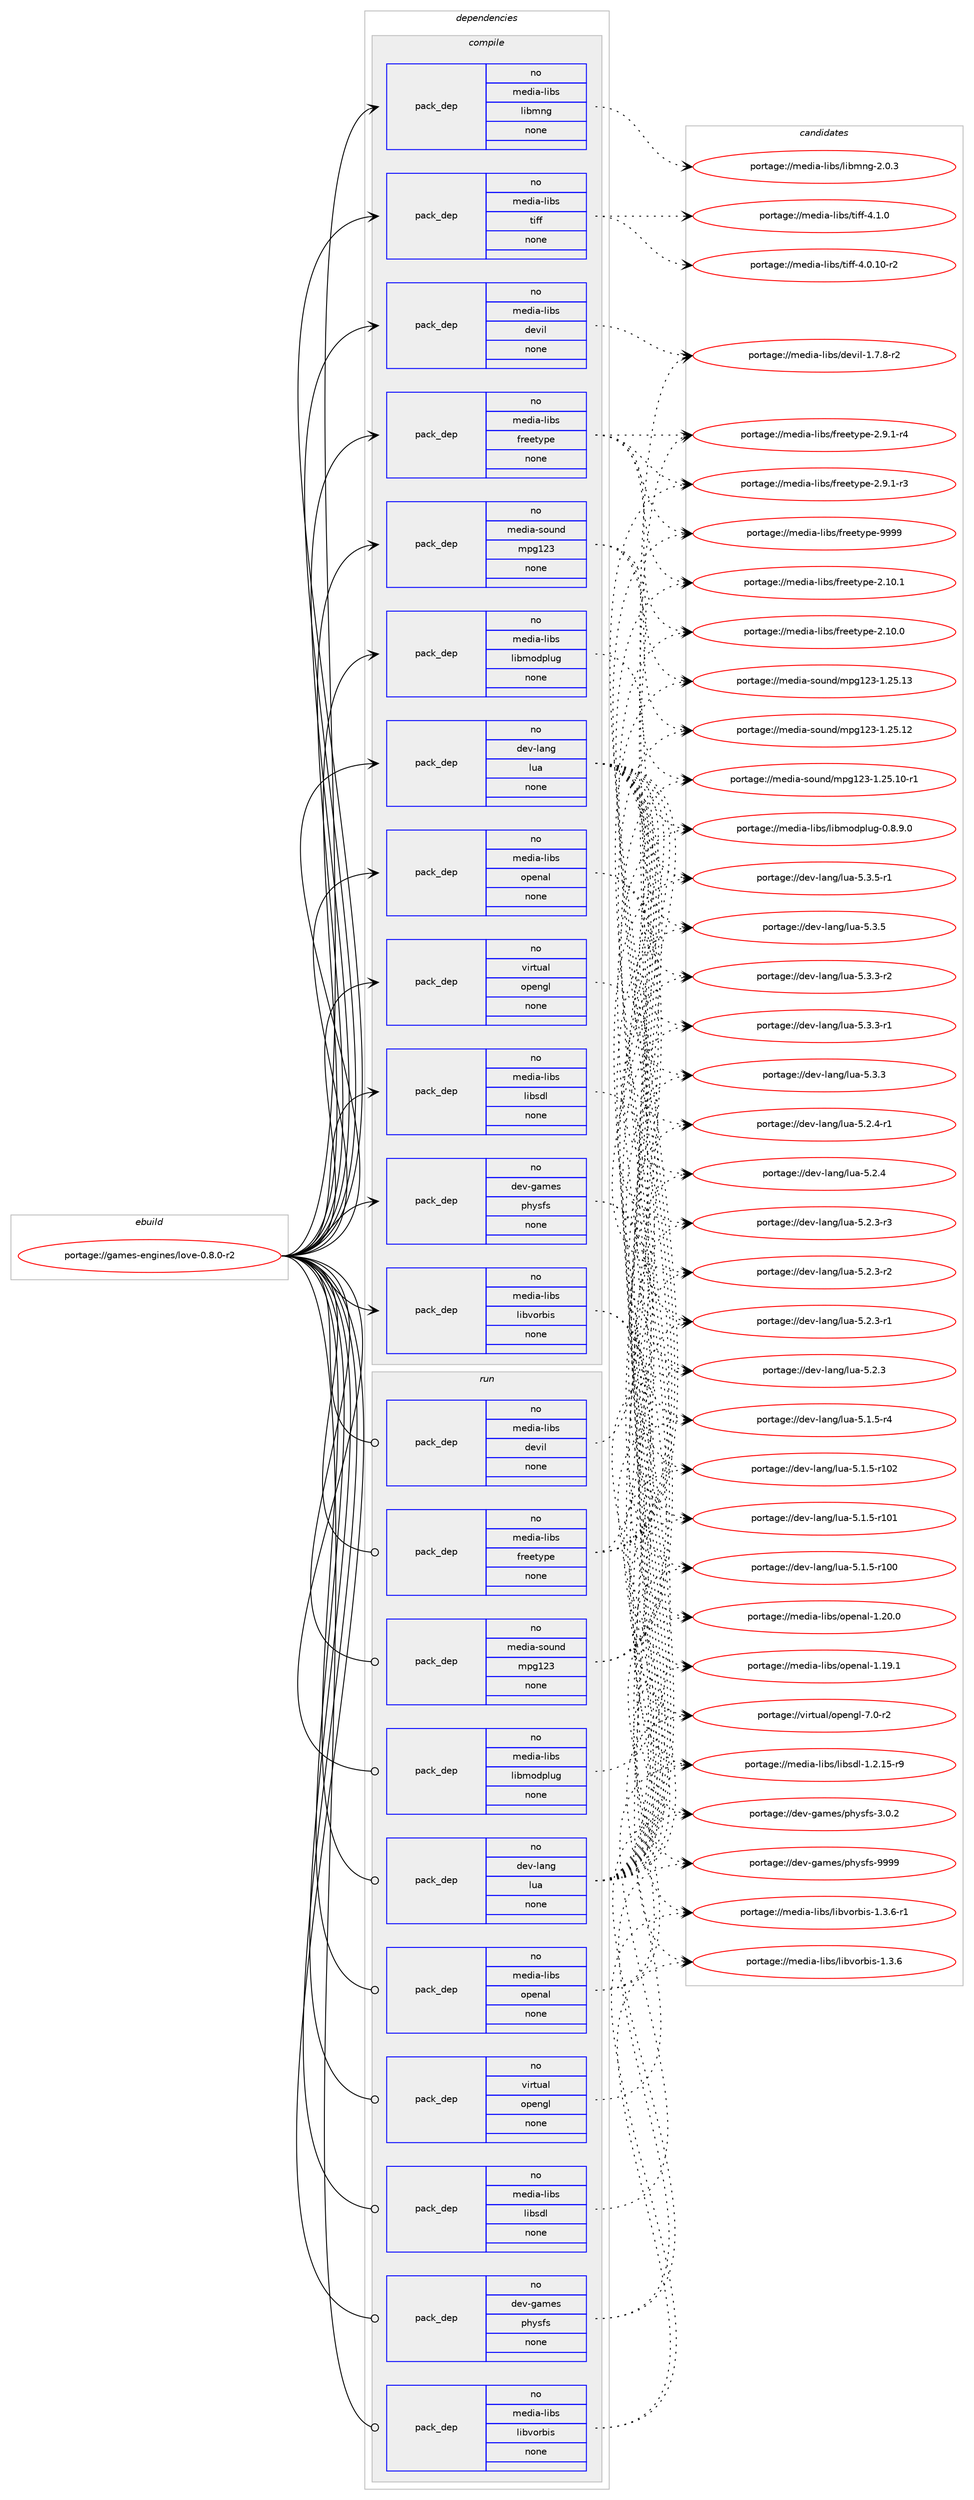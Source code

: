 digraph prolog {

# *************
# Graph options
# *************

newrank=true;
concentrate=true;
compound=true;
graph [rankdir=LR,fontname=Helvetica,fontsize=10,ranksep=1.5];#, ranksep=2.5, nodesep=0.2];
edge  [arrowhead=vee];
node  [fontname=Helvetica,fontsize=10];

# **********
# The ebuild
# **********

subgraph cluster_leftcol {
color=gray;
rank=same;
label=<<i>ebuild</i>>;
id [label="portage://games-engines/love-0.8.0-r2", color=red, width=4, href="../games-engines/love-0.8.0-r2.svg"];
}

# ****************
# The dependencies
# ****************

subgraph cluster_midcol {
color=gray;
label=<<i>dependencies</i>>;
subgraph cluster_compile {
fillcolor="#eeeeee";
style=filled;
label=<<i>compile</i>>;
subgraph pack222820 {
dependency286923 [label=<<TABLE BORDER="0" CELLBORDER="1" CELLSPACING="0" CELLPADDING="4" WIDTH="220"><TR><TD ROWSPAN="6" CELLPADDING="30">pack_dep</TD></TR><TR><TD WIDTH="110">no</TD></TR><TR><TD>dev-games</TD></TR><TR><TD>physfs</TD></TR><TR><TD>none</TD></TR><TR><TD></TD></TR></TABLE>>, shape=none, color=blue];
}
id:e -> dependency286923:w [weight=20,style="solid",arrowhead="vee"];
subgraph pack222821 {
dependency286924 [label=<<TABLE BORDER="0" CELLBORDER="1" CELLSPACING="0" CELLPADDING="4" WIDTH="220"><TR><TD ROWSPAN="6" CELLPADDING="30">pack_dep</TD></TR><TR><TD WIDTH="110">no</TD></TR><TR><TD>dev-lang</TD></TR><TR><TD>lua</TD></TR><TR><TD>none</TD></TR><TR><TD></TD></TR></TABLE>>, shape=none, color=blue];
}
id:e -> dependency286924:w [weight=20,style="solid",arrowhead="vee"];
subgraph pack222822 {
dependency286925 [label=<<TABLE BORDER="0" CELLBORDER="1" CELLSPACING="0" CELLPADDING="4" WIDTH="220"><TR><TD ROWSPAN="6" CELLPADDING="30">pack_dep</TD></TR><TR><TD WIDTH="110">no</TD></TR><TR><TD>media-libs</TD></TR><TR><TD>devil</TD></TR><TR><TD>none</TD></TR><TR><TD></TD></TR></TABLE>>, shape=none, color=blue];
}
id:e -> dependency286925:w [weight=20,style="solid",arrowhead="vee"];
subgraph pack222823 {
dependency286926 [label=<<TABLE BORDER="0" CELLBORDER="1" CELLSPACING="0" CELLPADDING="4" WIDTH="220"><TR><TD ROWSPAN="6" CELLPADDING="30">pack_dep</TD></TR><TR><TD WIDTH="110">no</TD></TR><TR><TD>media-libs</TD></TR><TR><TD>freetype</TD></TR><TR><TD>none</TD></TR><TR><TD></TD></TR></TABLE>>, shape=none, color=blue];
}
id:e -> dependency286926:w [weight=20,style="solid",arrowhead="vee"];
subgraph pack222824 {
dependency286927 [label=<<TABLE BORDER="0" CELLBORDER="1" CELLSPACING="0" CELLPADDING="4" WIDTH="220"><TR><TD ROWSPAN="6" CELLPADDING="30">pack_dep</TD></TR><TR><TD WIDTH="110">no</TD></TR><TR><TD>media-libs</TD></TR><TR><TD>libmng</TD></TR><TR><TD>none</TD></TR><TR><TD></TD></TR></TABLE>>, shape=none, color=blue];
}
id:e -> dependency286927:w [weight=20,style="solid",arrowhead="vee"];
subgraph pack222825 {
dependency286928 [label=<<TABLE BORDER="0" CELLBORDER="1" CELLSPACING="0" CELLPADDING="4" WIDTH="220"><TR><TD ROWSPAN="6" CELLPADDING="30">pack_dep</TD></TR><TR><TD WIDTH="110">no</TD></TR><TR><TD>media-libs</TD></TR><TR><TD>libmodplug</TD></TR><TR><TD>none</TD></TR><TR><TD></TD></TR></TABLE>>, shape=none, color=blue];
}
id:e -> dependency286928:w [weight=20,style="solid",arrowhead="vee"];
subgraph pack222826 {
dependency286929 [label=<<TABLE BORDER="0" CELLBORDER="1" CELLSPACING="0" CELLPADDING="4" WIDTH="220"><TR><TD ROWSPAN="6" CELLPADDING="30">pack_dep</TD></TR><TR><TD WIDTH="110">no</TD></TR><TR><TD>media-libs</TD></TR><TR><TD>libsdl</TD></TR><TR><TD>none</TD></TR><TR><TD></TD></TR></TABLE>>, shape=none, color=blue];
}
id:e -> dependency286929:w [weight=20,style="solid",arrowhead="vee"];
subgraph pack222827 {
dependency286930 [label=<<TABLE BORDER="0" CELLBORDER="1" CELLSPACING="0" CELLPADDING="4" WIDTH="220"><TR><TD ROWSPAN="6" CELLPADDING="30">pack_dep</TD></TR><TR><TD WIDTH="110">no</TD></TR><TR><TD>media-libs</TD></TR><TR><TD>libvorbis</TD></TR><TR><TD>none</TD></TR><TR><TD></TD></TR></TABLE>>, shape=none, color=blue];
}
id:e -> dependency286930:w [weight=20,style="solid",arrowhead="vee"];
subgraph pack222828 {
dependency286931 [label=<<TABLE BORDER="0" CELLBORDER="1" CELLSPACING="0" CELLPADDING="4" WIDTH="220"><TR><TD ROWSPAN="6" CELLPADDING="30">pack_dep</TD></TR><TR><TD WIDTH="110">no</TD></TR><TR><TD>media-libs</TD></TR><TR><TD>openal</TD></TR><TR><TD>none</TD></TR><TR><TD></TD></TR></TABLE>>, shape=none, color=blue];
}
id:e -> dependency286931:w [weight=20,style="solid",arrowhead="vee"];
subgraph pack222829 {
dependency286932 [label=<<TABLE BORDER="0" CELLBORDER="1" CELLSPACING="0" CELLPADDING="4" WIDTH="220"><TR><TD ROWSPAN="6" CELLPADDING="30">pack_dep</TD></TR><TR><TD WIDTH="110">no</TD></TR><TR><TD>media-libs</TD></TR><TR><TD>tiff</TD></TR><TR><TD>none</TD></TR><TR><TD></TD></TR></TABLE>>, shape=none, color=blue];
}
id:e -> dependency286932:w [weight=20,style="solid",arrowhead="vee"];
subgraph pack222830 {
dependency286933 [label=<<TABLE BORDER="0" CELLBORDER="1" CELLSPACING="0" CELLPADDING="4" WIDTH="220"><TR><TD ROWSPAN="6" CELLPADDING="30">pack_dep</TD></TR><TR><TD WIDTH="110">no</TD></TR><TR><TD>media-sound</TD></TR><TR><TD>mpg123</TD></TR><TR><TD>none</TD></TR><TR><TD></TD></TR></TABLE>>, shape=none, color=blue];
}
id:e -> dependency286933:w [weight=20,style="solid",arrowhead="vee"];
subgraph pack222831 {
dependency286934 [label=<<TABLE BORDER="0" CELLBORDER="1" CELLSPACING="0" CELLPADDING="4" WIDTH="220"><TR><TD ROWSPAN="6" CELLPADDING="30">pack_dep</TD></TR><TR><TD WIDTH="110">no</TD></TR><TR><TD>virtual</TD></TR><TR><TD>opengl</TD></TR><TR><TD>none</TD></TR><TR><TD></TD></TR></TABLE>>, shape=none, color=blue];
}
id:e -> dependency286934:w [weight=20,style="solid",arrowhead="vee"];
}
subgraph cluster_compileandrun {
fillcolor="#eeeeee";
style=filled;
label=<<i>compile and run</i>>;
}
subgraph cluster_run {
fillcolor="#eeeeee";
style=filled;
label=<<i>run</i>>;
subgraph pack222832 {
dependency286935 [label=<<TABLE BORDER="0" CELLBORDER="1" CELLSPACING="0" CELLPADDING="4" WIDTH="220"><TR><TD ROWSPAN="6" CELLPADDING="30">pack_dep</TD></TR><TR><TD WIDTH="110">no</TD></TR><TR><TD>dev-games</TD></TR><TR><TD>physfs</TD></TR><TR><TD>none</TD></TR><TR><TD></TD></TR></TABLE>>, shape=none, color=blue];
}
id:e -> dependency286935:w [weight=20,style="solid",arrowhead="odot"];
subgraph pack222833 {
dependency286936 [label=<<TABLE BORDER="0" CELLBORDER="1" CELLSPACING="0" CELLPADDING="4" WIDTH="220"><TR><TD ROWSPAN="6" CELLPADDING="30">pack_dep</TD></TR><TR><TD WIDTH="110">no</TD></TR><TR><TD>dev-lang</TD></TR><TR><TD>lua</TD></TR><TR><TD>none</TD></TR><TR><TD></TD></TR></TABLE>>, shape=none, color=blue];
}
id:e -> dependency286936:w [weight=20,style="solid",arrowhead="odot"];
subgraph pack222834 {
dependency286937 [label=<<TABLE BORDER="0" CELLBORDER="1" CELLSPACING="0" CELLPADDING="4" WIDTH="220"><TR><TD ROWSPAN="6" CELLPADDING="30">pack_dep</TD></TR><TR><TD WIDTH="110">no</TD></TR><TR><TD>media-libs</TD></TR><TR><TD>devil</TD></TR><TR><TD>none</TD></TR><TR><TD></TD></TR></TABLE>>, shape=none, color=blue];
}
id:e -> dependency286937:w [weight=20,style="solid",arrowhead="odot"];
subgraph pack222835 {
dependency286938 [label=<<TABLE BORDER="0" CELLBORDER="1" CELLSPACING="0" CELLPADDING="4" WIDTH="220"><TR><TD ROWSPAN="6" CELLPADDING="30">pack_dep</TD></TR><TR><TD WIDTH="110">no</TD></TR><TR><TD>media-libs</TD></TR><TR><TD>freetype</TD></TR><TR><TD>none</TD></TR><TR><TD></TD></TR></TABLE>>, shape=none, color=blue];
}
id:e -> dependency286938:w [weight=20,style="solid",arrowhead="odot"];
subgraph pack222836 {
dependency286939 [label=<<TABLE BORDER="0" CELLBORDER="1" CELLSPACING="0" CELLPADDING="4" WIDTH="220"><TR><TD ROWSPAN="6" CELLPADDING="30">pack_dep</TD></TR><TR><TD WIDTH="110">no</TD></TR><TR><TD>media-libs</TD></TR><TR><TD>libmodplug</TD></TR><TR><TD>none</TD></TR><TR><TD></TD></TR></TABLE>>, shape=none, color=blue];
}
id:e -> dependency286939:w [weight=20,style="solid",arrowhead="odot"];
subgraph pack222837 {
dependency286940 [label=<<TABLE BORDER="0" CELLBORDER="1" CELLSPACING="0" CELLPADDING="4" WIDTH="220"><TR><TD ROWSPAN="6" CELLPADDING="30">pack_dep</TD></TR><TR><TD WIDTH="110">no</TD></TR><TR><TD>media-libs</TD></TR><TR><TD>libsdl</TD></TR><TR><TD>none</TD></TR><TR><TD></TD></TR></TABLE>>, shape=none, color=blue];
}
id:e -> dependency286940:w [weight=20,style="solid",arrowhead="odot"];
subgraph pack222838 {
dependency286941 [label=<<TABLE BORDER="0" CELLBORDER="1" CELLSPACING="0" CELLPADDING="4" WIDTH="220"><TR><TD ROWSPAN="6" CELLPADDING="30">pack_dep</TD></TR><TR><TD WIDTH="110">no</TD></TR><TR><TD>media-libs</TD></TR><TR><TD>libvorbis</TD></TR><TR><TD>none</TD></TR><TR><TD></TD></TR></TABLE>>, shape=none, color=blue];
}
id:e -> dependency286941:w [weight=20,style="solid",arrowhead="odot"];
subgraph pack222839 {
dependency286942 [label=<<TABLE BORDER="0" CELLBORDER="1" CELLSPACING="0" CELLPADDING="4" WIDTH="220"><TR><TD ROWSPAN="6" CELLPADDING="30">pack_dep</TD></TR><TR><TD WIDTH="110">no</TD></TR><TR><TD>media-libs</TD></TR><TR><TD>openal</TD></TR><TR><TD>none</TD></TR><TR><TD></TD></TR></TABLE>>, shape=none, color=blue];
}
id:e -> dependency286942:w [weight=20,style="solid",arrowhead="odot"];
subgraph pack222840 {
dependency286943 [label=<<TABLE BORDER="0" CELLBORDER="1" CELLSPACING="0" CELLPADDING="4" WIDTH="220"><TR><TD ROWSPAN="6" CELLPADDING="30">pack_dep</TD></TR><TR><TD WIDTH="110">no</TD></TR><TR><TD>media-sound</TD></TR><TR><TD>mpg123</TD></TR><TR><TD>none</TD></TR><TR><TD></TD></TR></TABLE>>, shape=none, color=blue];
}
id:e -> dependency286943:w [weight=20,style="solid",arrowhead="odot"];
subgraph pack222841 {
dependency286944 [label=<<TABLE BORDER="0" CELLBORDER="1" CELLSPACING="0" CELLPADDING="4" WIDTH="220"><TR><TD ROWSPAN="6" CELLPADDING="30">pack_dep</TD></TR><TR><TD WIDTH="110">no</TD></TR><TR><TD>virtual</TD></TR><TR><TD>opengl</TD></TR><TR><TD>none</TD></TR><TR><TD></TD></TR></TABLE>>, shape=none, color=blue];
}
id:e -> dependency286944:w [weight=20,style="solid",arrowhead="odot"];
}
}

# **************
# The candidates
# **************

subgraph cluster_choices {
rank=same;
color=gray;
label=<<i>candidates</i>>;

subgraph choice222820 {
color=black;
nodesep=1;
choice1001011184510397109101115471121041211151021154557575757 [label="portage://dev-games/physfs-9999", color=red, width=4,href="../dev-games/physfs-9999.svg"];
choice100101118451039710910111547112104121115102115455146484650 [label="portage://dev-games/physfs-3.0.2", color=red, width=4,href="../dev-games/physfs-3.0.2.svg"];
dependency286923:e -> choice1001011184510397109101115471121041211151021154557575757:w [style=dotted,weight="100"];
dependency286923:e -> choice100101118451039710910111547112104121115102115455146484650:w [style=dotted,weight="100"];
}
subgraph choice222821 {
color=black;
nodesep=1;
choice100101118451089711010347108117974553465146534511449 [label="portage://dev-lang/lua-5.3.5-r1", color=red, width=4,href="../dev-lang/lua-5.3.5-r1.svg"];
choice10010111845108971101034710811797455346514653 [label="portage://dev-lang/lua-5.3.5", color=red, width=4,href="../dev-lang/lua-5.3.5.svg"];
choice100101118451089711010347108117974553465146514511450 [label="portage://dev-lang/lua-5.3.3-r2", color=red, width=4,href="../dev-lang/lua-5.3.3-r2.svg"];
choice100101118451089711010347108117974553465146514511449 [label="portage://dev-lang/lua-5.3.3-r1", color=red, width=4,href="../dev-lang/lua-5.3.3-r1.svg"];
choice10010111845108971101034710811797455346514651 [label="portage://dev-lang/lua-5.3.3", color=red, width=4,href="../dev-lang/lua-5.3.3.svg"];
choice100101118451089711010347108117974553465046524511449 [label="portage://dev-lang/lua-5.2.4-r1", color=red, width=4,href="../dev-lang/lua-5.2.4-r1.svg"];
choice10010111845108971101034710811797455346504652 [label="portage://dev-lang/lua-5.2.4", color=red, width=4,href="../dev-lang/lua-5.2.4.svg"];
choice100101118451089711010347108117974553465046514511451 [label="portage://dev-lang/lua-5.2.3-r3", color=red, width=4,href="../dev-lang/lua-5.2.3-r3.svg"];
choice100101118451089711010347108117974553465046514511450 [label="portage://dev-lang/lua-5.2.3-r2", color=red, width=4,href="../dev-lang/lua-5.2.3-r2.svg"];
choice100101118451089711010347108117974553465046514511449 [label="portage://dev-lang/lua-5.2.3-r1", color=red, width=4,href="../dev-lang/lua-5.2.3-r1.svg"];
choice10010111845108971101034710811797455346504651 [label="portage://dev-lang/lua-5.2.3", color=red, width=4,href="../dev-lang/lua-5.2.3.svg"];
choice100101118451089711010347108117974553464946534511452 [label="portage://dev-lang/lua-5.1.5-r4", color=red, width=4,href="../dev-lang/lua-5.1.5-r4.svg"];
choice1001011184510897110103471081179745534649465345114494850 [label="portage://dev-lang/lua-5.1.5-r102", color=red, width=4,href="../dev-lang/lua-5.1.5-r102.svg"];
choice1001011184510897110103471081179745534649465345114494849 [label="portage://dev-lang/lua-5.1.5-r101", color=red, width=4,href="../dev-lang/lua-5.1.5-r101.svg"];
choice1001011184510897110103471081179745534649465345114494848 [label="portage://dev-lang/lua-5.1.5-r100", color=red, width=4,href="../dev-lang/lua-5.1.5-r100.svg"];
dependency286924:e -> choice100101118451089711010347108117974553465146534511449:w [style=dotted,weight="100"];
dependency286924:e -> choice10010111845108971101034710811797455346514653:w [style=dotted,weight="100"];
dependency286924:e -> choice100101118451089711010347108117974553465146514511450:w [style=dotted,weight="100"];
dependency286924:e -> choice100101118451089711010347108117974553465146514511449:w [style=dotted,weight="100"];
dependency286924:e -> choice10010111845108971101034710811797455346514651:w [style=dotted,weight="100"];
dependency286924:e -> choice100101118451089711010347108117974553465046524511449:w [style=dotted,weight="100"];
dependency286924:e -> choice10010111845108971101034710811797455346504652:w [style=dotted,weight="100"];
dependency286924:e -> choice100101118451089711010347108117974553465046514511451:w [style=dotted,weight="100"];
dependency286924:e -> choice100101118451089711010347108117974553465046514511450:w [style=dotted,weight="100"];
dependency286924:e -> choice100101118451089711010347108117974553465046514511449:w [style=dotted,weight="100"];
dependency286924:e -> choice10010111845108971101034710811797455346504651:w [style=dotted,weight="100"];
dependency286924:e -> choice100101118451089711010347108117974553464946534511452:w [style=dotted,weight="100"];
dependency286924:e -> choice1001011184510897110103471081179745534649465345114494850:w [style=dotted,weight="100"];
dependency286924:e -> choice1001011184510897110103471081179745534649465345114494849:w [style=dotted,weight="100"];
dependency286924:e -> choice1001011184510897110103471081179745534649465345114494848:w [style=dotted,weight="100"];
}
subgraph choice222822 {
color=black;
nodesep=1;
choice109101100105974510810598115471001011181051084549465546564511450 [label="portage://media-libs/devil-1.7.8-r2", color=red, width=4,href="../media-libs/devil-1.7.8-r2.svg"];
dependency286925:e -> choice109101100105974510810598115471001011181051084549465546564511450:w [style=dotted,weight="100"];
}
subgraph choice222823 {
color=black;
nodesep=1;
choice109101100105974510810598115471021141011011161211121014557575757 [label="portage://media-libs/freetype-9999", color=red, width=4,href="../media-libs/freetype-9999.svg"];
choice109101100105974510810598115471021141011011161211121014550465746494511452 [label="portage://media-libs/freetype-2.9.1-r4", color=red, width=4,href="../media-libs/freetype-2.9.1-r4.svg"];
choice109101100105974510810598115471021141011011161211121014550465746494511451 [label="portage://media-libs/freetype-2.9.1-r3", color=red, width=4,href="../media-libs/freetype-2.9.1-r3.svg"];
choice1091011001059745108105981154710211410110111612111210145504649484649 [label="portage://media-libs/freetype-2.10.1", color=red, width=4,href="../media-libs/freetype-2.10.1.svg"];
choice1091011001059745108105981154710211410110111612111210145504649484648 [label="portage://media-libs/freetype-2.10.0", color=red, width=4,href="../media-libs/freetype-2.10.0.svg"];
dependency286926:e -> choice109101100105974510810598115471021141011011161211121014557575757:w [style=dotted,weight="100"];
dependency286926:e -> choice109101100105974510810598115471021141011011161211121014550465746494511452:w [style=dotted,weight="100"];
dependency286926:e -> choice109101100105974510810598115471021141011011161211121014550465746494511451:w [style=dotted,weight="100"];
dependency286926:e -> choice1091011001059745108105981154710211410110111612111210145504649484649:w [style=dotted,weight="100"];
dependency286926:e -> choice1091011001059745108105981154710211410110111612111210145504649484648:w [style=dotted,weight="100"];
}
subgraph choice222824 {
color=black;
nodesep=1;
choice1091011001059745108105981154710810598109110103455046484651 [label="portage://media-libs/libmng-2.0.3", color=red, width=4,href="../media-libs/libmng-2.0.3.svg"];
dependency286927:e -> choice1091011001059745108105981154710810598109110103455046484651:w [style=dotted,weight="100"];
}
subgraph choice222825 {
color=black;
nodesep=1;
choice10910110010597451081059811547108105981091111001121081171034548465646574648 [label="portage://media-libs/libmodplug-0.8.9.0", color=red, width=4,href="../media-libs/libmodplug-0.8.9.0.svg"];
dependency286928:e -> choice10910110010597451081059811547108105981091111001121081171034548465646574648:w [style=dotted,weight="100"];
}
subgraph choice222826 {
color=black;
nodesep=1;
choice1091011001059745108105981154710810598115100108454946504649534511457 [label="portage://media-libs/libsdl-1.2.15-r9", color=red, width=4,href="../media-libs/libsdl-1.2.15-r9.svg"];
dependency286929:e -> choice1091011001059745108105981154710810598115100108454946504649534511457:w [style=dotted,weight="100"];
}
subgraph choice222827 {
color=black;
nodesep=1;
choice1091011001059745108105981154710810598118111114981051154549465146544511449 [label="portage://media-libs/libvorbis-1.3.6-r1", color=red, width=4,href="../media-libs/libvorbis-1.3.6-r1.svg"];
choice109101100105974510810598115471081059811811111498105115454946514654 [label="portage://media-libs/libvorbis-1.3.6", color=red, width=4,href="../media-libs/libvorbis-1.3.6.svg"];
dependency286930:e -> choice1091011001059745108105981154710810598118111114981051154549465146544511449:w [style=dotted,weight="100"];
dependency286930:e -> choice109101100105974510810598115471081059811811111498105115454946514654:w [style=dotted,weight="100"];
}
subgraph choice222828 {
color=black;
nodesep=1;
choice109101100105974510810598115471111121011109710845494650484648 [label="portage://media-libs/openal-1.20.0", color=red, width=4,href="../media-libs/openal-1.20.0.svg"];
choice109101100105974510810598115471111121011109710845494649574649 [label="portage://media-libs/openal-1.19.1", color=red, width=4,href="../media-libs/openal-1.19.1.svg"];
dependency286931:e -> choice109101100105974510810598115471111121011109710845494650484648:w [style=dotted,weight="100"];
dependency286931:e -> choice109101100105974510810598115471111121011109710845494649574649:w [style=dotted,weight="100"];
}
subgraph choice222829 {
color=black;
nodesep=1;
choice10910110010597451081059811547116105102102455246494648 [label="portage://media-libs/tiff-4.1.0", color=red, width=4,href="../media-libs/tiff-4.1.0.svg"];
choice10910110010597451081059811547116105102102455246484649484511450 [label="portage://media-libs/tiff-4.0.10-r2", color=red, width=4,href="../media-libs/tiff-4.0.10-r2.svg"];
dependency286932:e -> choice10910110010597451081059811547116105102102455246494648:w [style=dotted,weight="100"];
dependency286932:e -> choice10910110010597451081059811547116105102102455246484649484511450:w [style=dotted,weight="100"];
}
subgraph choice222830 {
color=black;
nodesep=1;
choice1091011001059745115111117110100471091121034950514549465053464951 [label="portage://media-sound/mpg123-1.25.13", color=red, width=4,href="../media-sound/mpg123-1.25.13.svg"];
choice1091011001059745115111117110100471091121034950514549465053464950 [label="portage://media-sound/mpg123-1.25.12", color=red, width=4,href="../media-sound/mpg123-1.25.12.svg"];
choice10910110010597451151111171101004710911210349505145494650534649484511449 [label="portage://media-sound/mpg123-1.25.10-r1", color=red, width=4,href="../media-sound/mpg123-1.25.10-r1.svg"];
dependency286933:e -> choice1091011001059745115111117110100471091121034950514549465053464951:w [style=dotted,weight="100"];
dependency286933:e -> choice1091011001059745115111117110100471091121034950514549465053464950:w [style=dotted,weight="100"];
dependency286933:e -> choice10910110010597451151111171101004710911210349505145494650534649484511449:w [style=dotted,weight="100"];
}
subgraph choice222831 {
color=black;
nodesep=1;
choice1181051141161179710847111112101110103108455546484511450 [label="portage://virtual/opengl-7.0-r2", color=red, width=4,href="../virtual/opengl-7.0-r2.svg"];
dependency286934:e -> choice1181051141161179710847111112101110103108455546484511450:w [style=dotted,weight="100"];
}
subgraph choice222832 {
color=black;
nodesep=1;
choice1001011184510397109101115471121041211151021154557575757 [label="portage://dev-games/physfs-9999", color=red, width=4,href="../dev-games/physfs-9999.svg"];
choice100101118451039710910111547112104121115102115455146484650 [label="portage://dev-games/physfs-3.0.2", color=red, width=4,href="../dev-games/physfs-3.0.2.svg"];
dependency286935:e -> choice1001011184510397109101115471121041211151021154557575757:w [style=dotted,weight="100"];
dependency286935:e -> choice100101118451039710910111547112104121115102115455146484650:w [style=dotted,weight="100"];
}
subgraph choice222833 {
color=black;
nodesep=1;
choice100101118451089711010347108117974553465146534511449 [label="portage://dev-lang/lua-5.3.5-r1", color=red, width=4,href="../dev-lang/lua-5.3.5-r1.svg"];
choice10010111845108971101034710811797455346514653 [label="portage://dev-lang/lua-5.3.5", color=red, width=4,href="../dev-lang/lua-5.3.5.svg"];
choice100101118451089711010347108117974553465146514511450 [label="portage://dev-lang/lua-5.3.3-r2", color=red, width=4,href="../dev-lang/lua-5.3.3-r2.svg"];
choice100101118451089711010347108117974553465146514511449 [label="portage://dev-lang/lua-5.3.3-r1", color=red, width=4,href="../dev-lang/lua-5.3.3-r1.svg"];
choice10010111845108971101034710811797455346514651 [label="portage://dev-lang/lua-5.3.3", color=red, width=4,href="../dev-lang/lua-5.3.3.svg"];
choice100101118451089711010347108117974553465046524511449 [label="portage://dev-lang/lua-5.2.4-r1", color=red, width=4,href="../dev-lang/lua-5.2.4-r1.svg"];
choice10010111845108971101034710811797455346504652 [label="portage://dev-lang/lua-5.2.4", color=red, width=4,href="../dev-lang/lua-5.2.4.svg"];
choice100101118451089711010347108117974553465046514511451 [label="portage://dev-lang/lua-5.2.3-r3", color=red, width=4,href="../dev-lang/lua-5.2.3-r3.svg"];
choice100101118451089711010347108117974553465046514511450 [label="portage://dev-lang/lua-5.2.3-r2", color=red, width=4,href="../dev-lang/lua-5.2.3-r2.svg"];
choice100101118451089711010347108117974553465046514511449 [label="portage://dev-lang/lua-5.2.3-r1", color=red, width=4,href="../dev-lang/lua-5.2.3-r1.svg"];
choice10010111845108971101034710811797455346504651 [label="portage://dev-lang/lua-5.2.3", color=red, width=4,href="../dev-lang/lua-5.2.3.svg"];
choice100101118451089711010347108117974553464946534511452 [label="portage://dev-lang/lua-5.1.5-r4", color=red, width=4,href="../dev-lang/lua-5.1.5-r4.svg"];
choice1001011184510897110103471081179745534649465345114494850 [label="portage://dev-lang/lua-5.1.5-r102", color=red, width=4,href="../dev-lang/lua-5.1.5-r102.svg"];
choice1001011184510897110103471081179745534649465345114494849 [label="portage://dev-lang/lua-5.1.5-r101", color=red, width=4,href="../dev-lang/lua-5.1.5-r101.svg"];
choice1001011184510897110103471081179745534649465345114494848 [label="portage://dev-lang/lua-5.1.5-r100", color=red, width=4,href="../dev-lang/lua-5.1.5-r100.svg"];
dependency286936:e -> choice100101118451089711010347108117974553465146534511449:w [style=dotted,weight="100"];
dependency286936:e -> choice10010111845108971101034710811797455346514653:w [style=dotted,weight="100"];
dependency286936:e -> choice100101118451089711010347108117974553465146514511450:w [style=dotted,weight="100"];
dependency286936:e -> choice100101118451089711010347108117974553465146514511449:w [style=dotted,weight="100"];
dependency286936:e -> choice10010111845108971101034710811797455346514651:w [style=dotted,weight="100"];
dependency286936:e -> choice100101118451089711010347108117974553465046524511449:w [style=dotted,weight="100"];
dependency286936:e -> choice10010111845108971101034710811797455346504652:w [style=dotted,weight="100"];
dependency286936:e -> choice100101118451089711010347108117974553465046514511451:w [style=dotted,weight="100"];
dependency286936:e -> choice100101118451089711010347108117974553465046514511450:w [style=dotted,weight="100"];
dependency286936:e -> choice100101118451089711010347108117974553465046514511449:w [style=dotted,weight="100"];
dependency286936:e -> choice10010111845108971101034710811797455346504651:w [style=dotted,weight="100"];
dependency286936:e -> choice100101118451089711010347108117974553464946534511452:w [style=dotted,weight="100"];
dependency286936:e -> choice1001011184510897110103471081179745534649465345114494850:w [style=dotted,weight="100"];
dependency286936:e -> choice1001011184510897110103471081179745534649465345114494849:w [style=dotted,weight="100"];
dependency286936:e -> choice1001011184510897110103471081179745534649465345114494848:w [style=dotted,weight="100"];
}
subgraph choice222834 {
color=black;
nodesep=1;
choice109101100105974510810598115471001011181051084549465546564511450 [label="portage://media-libs/devil-1.7.8-r2", color=red, width=4,href="../media-libs/devil-1.7.8-r2.svg"];
dependency286937:e -> choice109101100105974510810598115471001011181051084549465546564511450:w [style=dotted,weight="100"];
}
subgraph choice222835 {
color=black;
nodesep=1;
choice109101100105974510810598115471021141011011161211121014557575757 [label="portage://media-libs/freetype-9999", color=red, width=4,href="../media-libs/freetype-9999.svg"];
choice109101100105974510810598115471021141011011161211121014550465746494511452 [label="portage://media-libs/freetype-2.9.1-r4", color=red, width=4,href="../media-libs/freetype-2.9.1-r4.svg"];
choice109101100105974510810598115471021141011011161211121014550465746494511451 [label="portage://media-libs/freetype-2.9.1-r3", color=red, width=4,href="../media-libs/freetype-2.9.1-r3.svg"];
choice1091011001059745108105981154710211410110111612111210145504649484649 [label="portage://media-libs/freetype-2.10.1", color=red, width=4,href="../media-libs/freetype-2.10.1.svg"];
choice1091011001059745108105981154710211410110111612111210145504649484648 [label="portage://media-libs/freetype-2.10.0", color=red, width=4,href="../media-libs/freetype-2.10.0.svg"];
dependency286938:e -> choice109101100105974510810598115471021141011011161211121014557575757:w [style=dotted,weight="100"];
dependency286938:e -> choice109101100105974510810598115471021141011011161211121014550465746494511452:w [style=dotted,weight="100"];
dependency286938:e -> choice109101100105974510810598115471021141011011161211121014550465746494511451:w [style=dotted,weight="100"];
dependency286938:e -> choice1091011001059745108105981154710211410110111612111210145504649484649:w [style=dotted,weight="100"];
dependency286938:e -> choice1091011001059745108105981154710211410110111612111210145504649484648:w [style=dotted,weight="100"];
}
subgraph choice222836 {
color=black;
nodesep=1;
choice10910110010597451081059811547108105981091111001121081171034548465646574648 [label="portage://media-libs/libmodplug-0.8.9.0", color=red, width=4,href="../media-libs/libmodplug-0.8.9.0.svg"];
dependency286939:e -> choice10910110010597451081059811547108105981091111001121081171034548465646574648:w [style=dotted,weight="100"];
}
subgraph choice222837 {
color=black;
nodesep=1;
choice1091011001059745108105981154710810598115100108454946504649534511457 [label="portage://media-libs/libsdl-1.2.15-r9", color=red, width=4,href="../media-libs/libsdl-1.2.15-r9.svg"];
dependency286940:e -> choice1091011001059745108105981154710810598115100108454946504649534511457:w [style=dotted,weight="100"];
}
subgraph choice222838 {
color=black;
nodesep=1;
choice1091011001059745108105981154710810598118111114981051154549465146544511449 [label="portage://media-libs/libvorbis-1.3.6-r1", color=red, width=4,href="../media-libs/libvorbis-1.3.6-r1.svg"];
choice109101100105974510810598115471081059811811111498105115454946514654 [label="portage://media-libs/libvorbis-1.3.6", color=red, width=4,href="../media-libs/libvorbis-1.3.6.svg"];
dependency286941:e -> choice1091011001059745108105981154710810598118111114981051154549465146544511449:w [style=dotted,weight="100"];
dependency286941:e -> choice109101100105974510810598115471081059811811111498105115454946514654:w [style=dotted,weight="100"];
}
subgraph choice222839 {
color=black;
nodesep=1;
choice109101100105974510810598115471111121011109710845494650484648 [label="portage://media-libs/openal-1.20.0", color=red, width=4,href="../media-libs/openal-1.20.0.svg"];
choice109101100105974510810598115471111121011109710845494649574649 [label="portage://media-libs/openal-1.19.1", color=red, width=4,href="../media-libs/openal-1.19.1.svg"];
dependency286942:e -> choice109101100105974510810598115471111121011109710845494650484648:w [style=dotted,weight="100"];
dependency286942:e -> choice109101100105974510810598115471111121011109710845494649574649:w [style=dotted,weight="100"];
}
subgraph choice222840 {
color=black;
nodesep=1;
choice1091011001059745115111117110100471091121034950514549465053464951 [label="portage://media-sound/mpg123-1.25.13", color=red, width=4,href="../media-sound/mpg123-1.25.13.svg"];
choice1091011001059745115111117110100471091121034950514549465053464950 [label="portage://media-sound/mpg123-1.25.12", color=red, width=4,href="../media-sound/mpg123-1.25.12.svg"];
choice10910110010597451151111171101004710911210349505145494650534649484511449 [label="portage://media-sound/mpg123-1.25.10-r1", color=red, width=4,href="../media-sound/mpg123-1.25.10-r1.svg"];
dependency286943:e -> choice1091011001059745115111117110100471091121034950514549465053464951:w [style=dotted,weight="100"];
dependency286943:e -> choice1091011001059745115111117110100471091121034950514549465053464950:w [style=dotted,weight="100"];
dependency286943:e -> choice10910110010597451151111171101004710911210349505145494650534649484511449:w [style=dotted,weight="100"];
}
subgraph choice222841 {
color=black;
nodesep=1;
choice1181051141161179710847111112101110103108455546484511450 [label="portage://virtual/opengl-7.0-r2", color=red, width=4,href="../virtual/opengl-7.0-r2.svg"];
dependency286944:e -> choice1181051141161179710847111112101110103108455546484511450:w [style=dotted,weight="100"];
}
}

}
